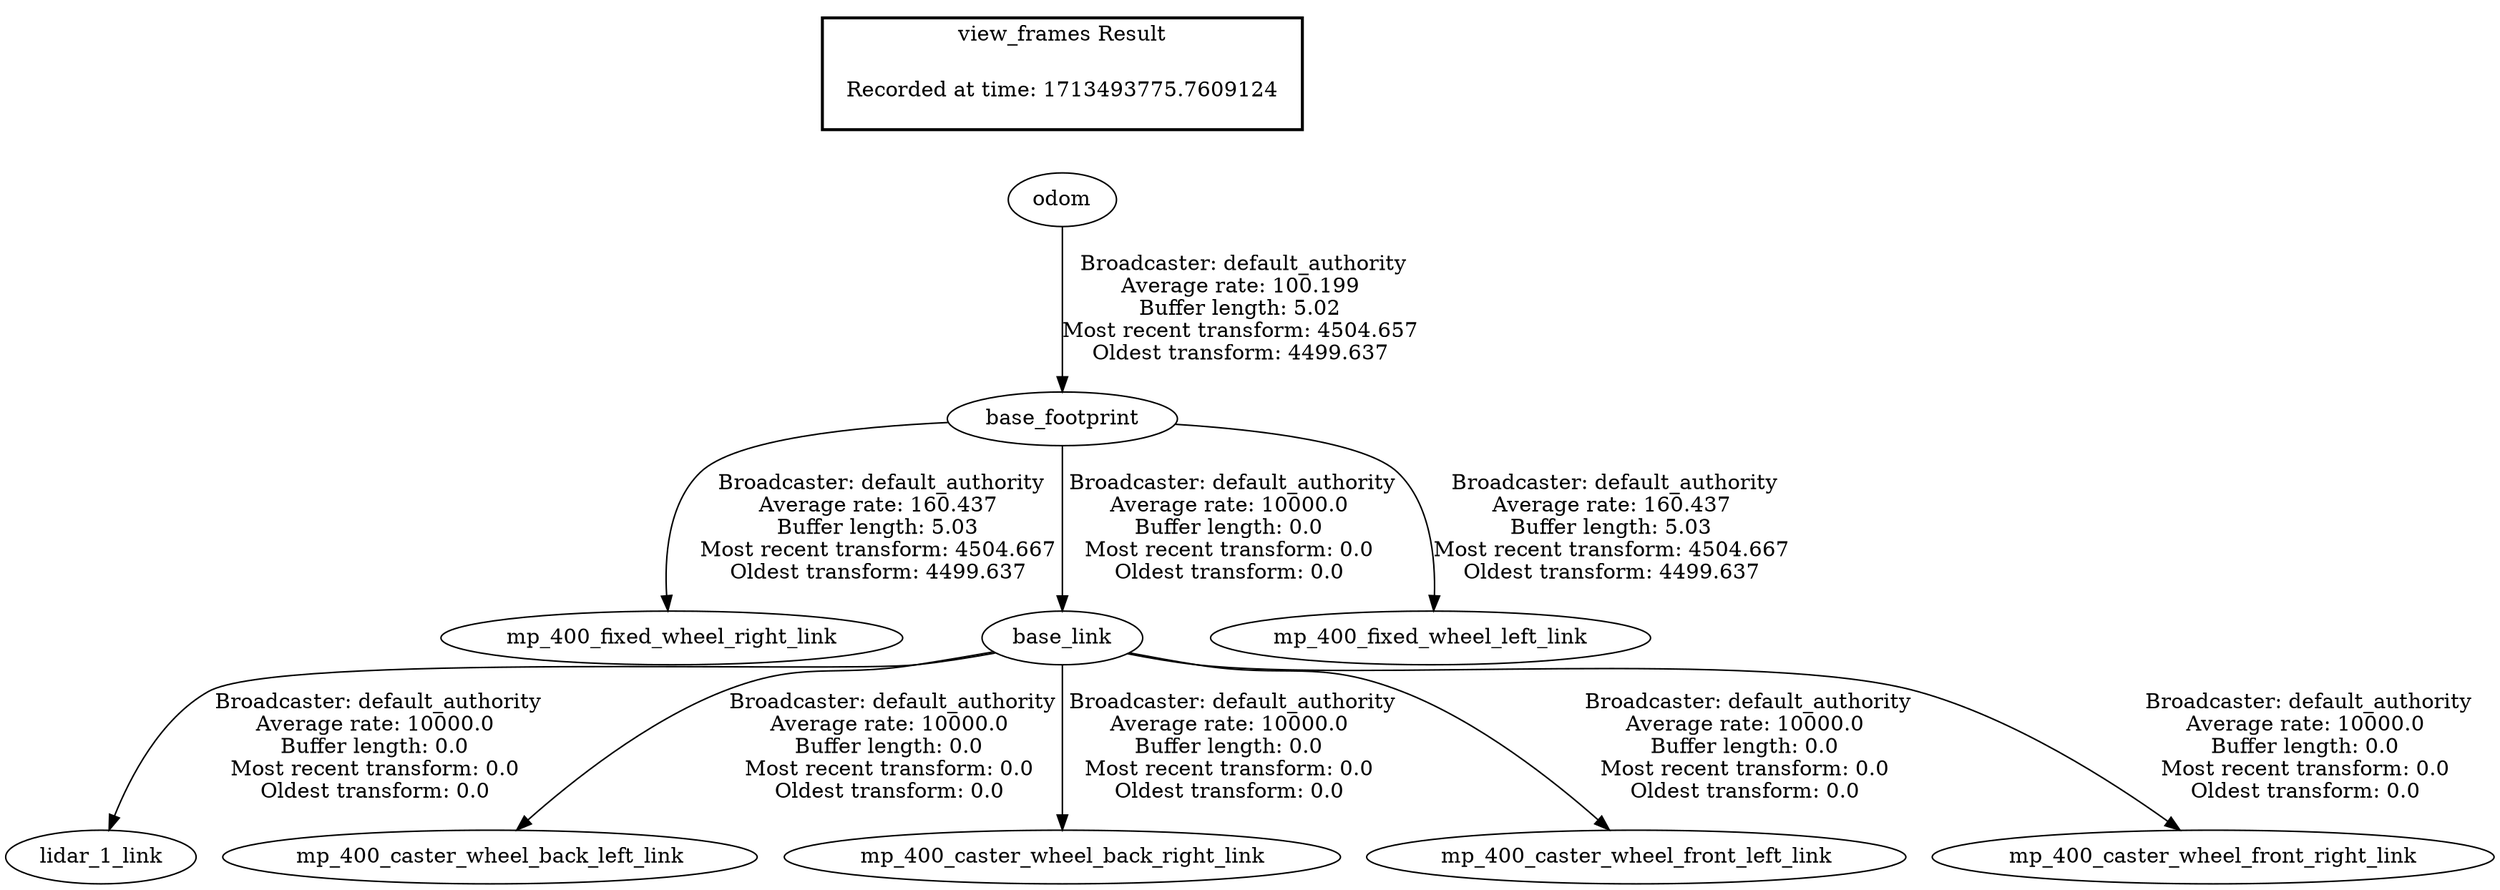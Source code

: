digraph G {
"base_footprint" -> "mp_400_fixed_wheel_right_link"[label=" Broadcaster: default_authority\nAverage rate: 160.437\nBuffer length: 5.03\nMost recent transform: 4504.667\nOldest transform: 4499.637\n"];
"odom" -> "base_footprint"[label=" Broadcaster: default_authority\nAverage rate: 100.199\nBuffer length: 5.02\nMost recent transform: 4504.657\nOldest transform: 4499.637\n"];
"base_footprint" -> "base_link"[label=" Broadcaster: default_authority\nAverage rate: 10000.0\nBuffer length: 0.0\nMost recent transform: 0.0\nOldest transform: 0.0\n"];
"base_link" -> "lidar_1_link"[label=" Broadcaster: default_authority\nAverage rate: 10000.0\nBuffer length: 0.0\nMost recent transform: 0.0\nOldest transform: 0.0\n"];
"base_link" -> "mp_400_caster_wheel_back_left_link"[label=" Broadcaster: default_authority\nAverage rate: 10000.0\nBuffer length: 0.0\nMost recent transform: 0.0\nOldest transform: 0.0\n"];
"base_link" -> "mp_400_caster_wheel_back_right_link"[label=" Broadcaster: default_authority\nAverage rate: 10000.0\nBuffer length: 0.0\nMost recent transform: 0.0\nOldest transform: 0.0\n"];
"base_link" -> "mp_400_caster_wheel_front_left_link"[label=" Broadcaster: default_authority\nAverage rate: 10000.0\nBuffer length: 0.0\nMost recent transform: 0.0\nOldest transform: 0.0\n"];
"base_link" -> "mp_400_caster_wheel_front_right_link"[label=" Broadcaster: default_authority\nAverage rate: 10000.0\nBuffer length: 0.0\nMost recent transform: 0.0\nOldest transform: 0.0\n"];
"base_footprint" -> "mp_400_fixed_wheel_left_link"[label=" Broadcaster: default_authority\nAverage rate: 160.437\nBuffer length: 5.03\nMost recent transform: 4504.667\nOldest transform: 4499.637\n"];
edge [style=invis];
 subgraph cluster_legend { style=bold; color=black; label ="view_frames Result";
"Recorded at time: 1713493775.7609124"[ shape=plaintext ] ;
}->"odom";
}